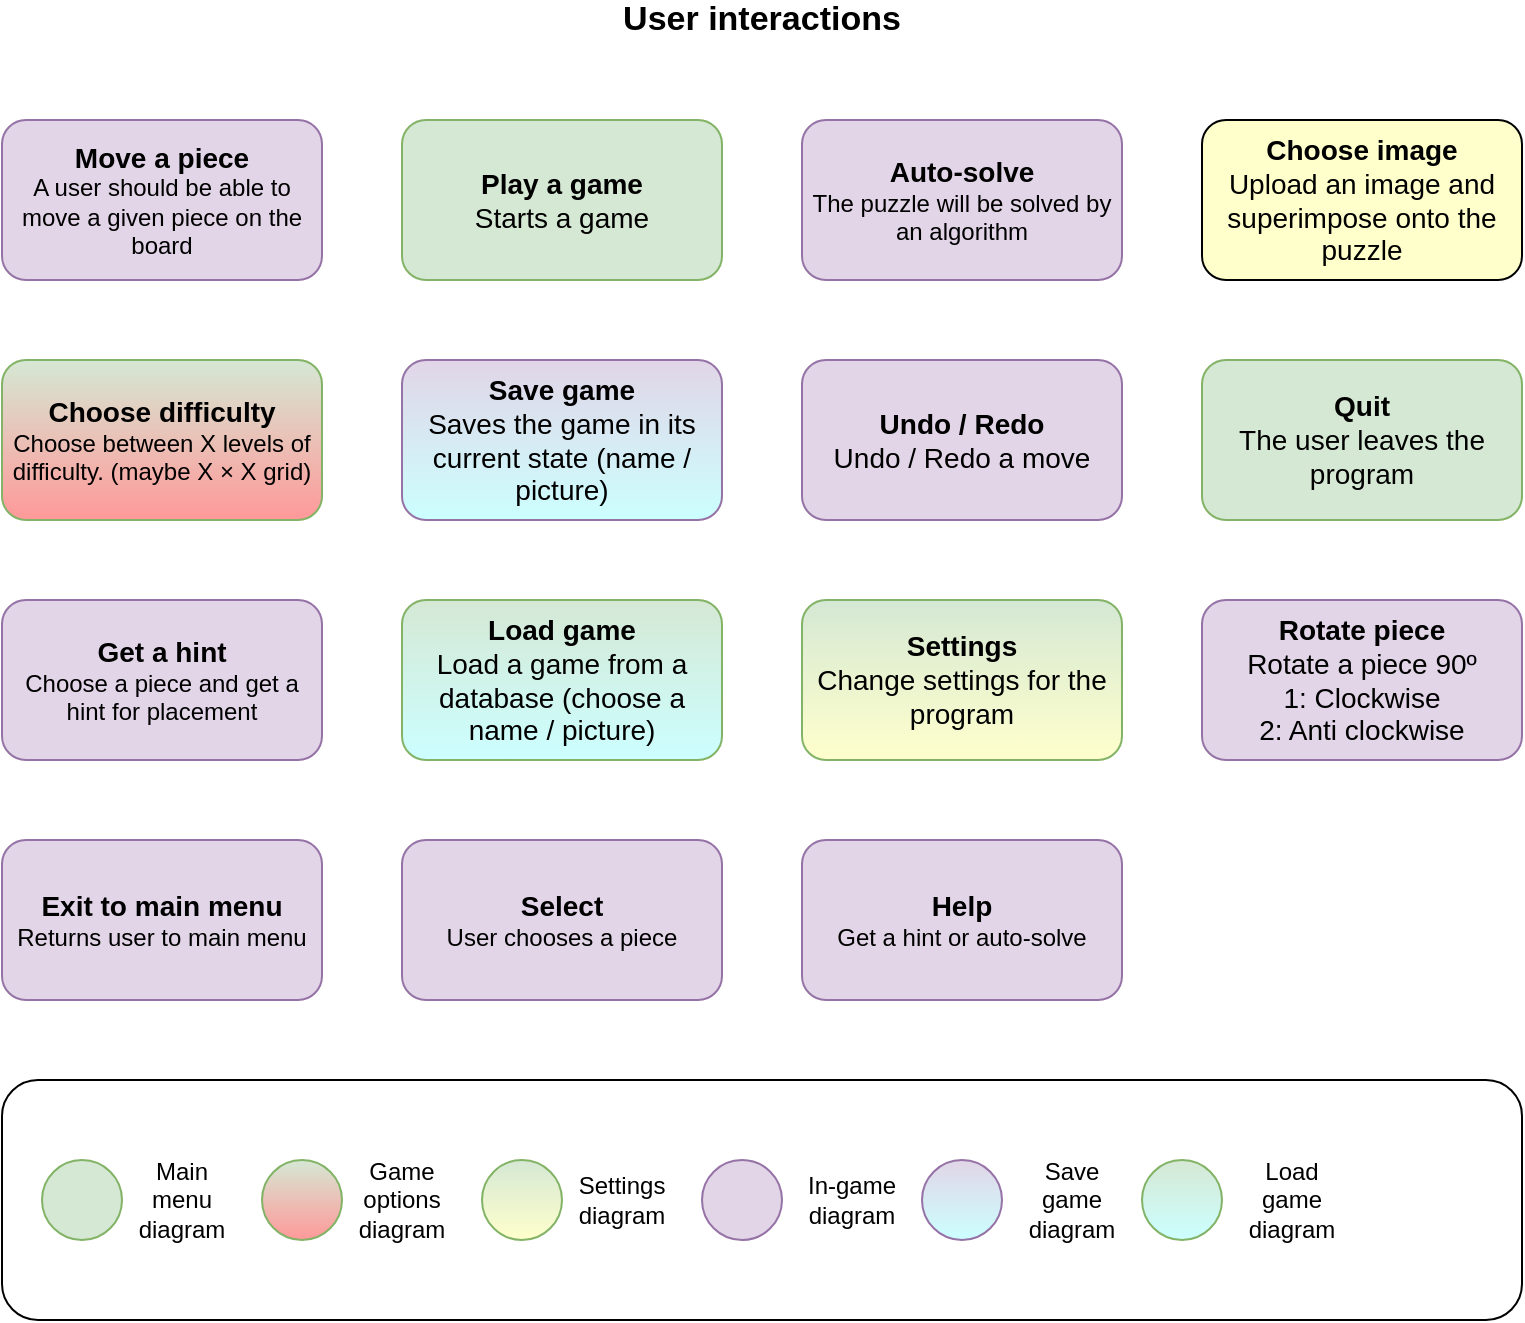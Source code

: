 <mxfile version="14.4.3" type="github">
  <diagram id="o-PoSIHYnbQtjXGlu8P7" name="Page-1">
    <mxGraphModel dx="1186" dy="649" grid="1" gridSize="10" guides="1" tooltips="1" connect="1" arrows="1" fold="1" page="1" pageScale="1" pageWidth="827" pageHeight="1169" math="0" shadow="0">
      <root>
        <mxCell id="0" />
        <mxCell id="1" parent="0" />
        <mxCell id="tbk8aGchaPdW1EQHRRRS-9" value="&lt;b&gt;&lt;font style=&quot;font-size: 14px&quot;&gt;Move a piece&lt;/font&gt;&lt;/b&gt;&lt;br&gt;A user should be able to move a given piece on the board" style="rounded=1;whiteSpace=wrap;html=1;fillColor=#e1d5e7;strokeColor=#9673a6;" parent="1" vertex="1">
          <mxGeometry x="40" y="80" width="160" height="80" as="geometry" />
        </mxCell>
        <mxCell id="tbk8aGchaPdW1EQHRRRS-10" value="&lt;span style=&quot;font-size: 14px&quot;&gt;&lt;b&gt;Choose&amp;nbsp;difficulty&lt;/b&gt;&lt;/span&gt;&lt;br&gt;Choose between X levels of difficulty. (maybe X × X grid)" style="rounded=1;whiteSpace=wrap;html=1;fillColor=#d5e8d4;strokeColor=#82b366;gradientColor=#FF9999;" parent="1" vertex="1">
          <mxGeometry x="40" y="200" width="160" height="80" as="geometry" />
        </mxCell>
        <mxCell id="tbk8aGchaPdW1EQHRRRS-13" value="User interactions" style="text;html=1;strokeColor=none;fillColor=none;align=center;verticalAlign=middle;whiteSpace=wrap;rounded=0;fontStyle=1;fontSize=17;" parent="1" vertex="1">
          <mxGeometry x="330" y="20" width="180" height="20" as="geometry" />
        </mxCell>
        <mxCell id="tbk8aGchaPdW1EQHRRRS-17" value="&lt;span style=&quot;font-size: 14px&quot;&gt;&lt;b&gt;Get a hint&lt;/b&gt;&lt;/span&gt;&lt;br&gt;Choose a piece and get a hint for placement" style="rounded=1;whiteSpace=wrap;html=1;fillColor=#e1d5e7;strokeColor=#9673a6;" parent="1" vertex="1">
          <mxGeometry x="40" y="320" width="160" height="80" as="geometry" />
        </mxCell>
        <mxCell id="tbk8aGchaPdW1EQHRRRS-19" value="&lt;span style=&quot;font-size: 14px&quot;&gt;&lt;b&gt;Auto-solve&lt;/b&gt;&lt;/span&gt;&lt;br&gt;The puzzle will be solved by an algorithm" style="rounded=1;whiteSpace=wrap;html=1;fillColor=#e1d5e7;strokeColor=#9673a6;" parent="1" vertex="1">
          <mxGeometry x="440" y="80" width="160" height="80" as="geometry" />
        </mxCell>
        <mxCell id="tbk8aGchaPdW1EQHRRRS-21" value="&lt;span style=&quot;font-size: 14px&quot;&gt;&lt;b&gt;Play a game&lt;/b&gt;&lt;br&gt;Starts a game&lt;br&gt;&lt;/span&gt;" style="rounded=1;whiteSpace=wrap;html=1;fillColor=#d5e8d4;strokeColor=#82b366;" parent="1" vertex="1">
          <mxGeometry x="240" y="80" width="160" height="80" as="geometry" />
        </mxCell>
        <mxCell id="tbk8aGchaPdW1EQHRRRS-22" value="&lt;span style=&quot;font-size: 14px&quot;&gt;&lt;b&gt;Save game&lt;/b&gt;&lt;br&gt;Saves the game in its current state (name / picture)&lt;br&gt;&lt;/span&gt;" style="rounded=1;whiteSpace=wrap;html=1;fillColor=#e1d5e7;strokeColor=#9673a6;gradientColor=#CCFFFF;" parent="1" vertex="1">
          <mxGeometry x="240" y="200" width="160" height="80" as="geometry" />
        </mxCell>
        <mxCell id="tbk8aGchaPdW1EQHRRRS-23" value="&lt;span style=&quot;font-size: 14px&quot;&gt;&lt;b&gt;Load game&lt;/b&gt;&lt;br&gt;Load a game from a database (choose a name / picture)&lt;br&gt;&lt;/span&gt;" style="rounded=1;whiteSpace=wrap;html=1;fillColor=#d5e8d4;strokeColor=#82b366;gradientColor=#CCFFFF;" parent="1" vertex="1">
          <mxGeometry x="240" y="320" width="160" height="80" as="geometry" />
        </mxCell>
        <mxCell id="tbk8aGchaPdW1EQHRRRS-25" value="&lt;span style=&quot;font-size: 14px&quot;&gt;&lt;b&gt;Choose image&lt;/b&gt;&lt;br&gt;Upload an image and superimpose onto the puzzle&lt;br&gt;&lt;/span&gt;" style="rounded=1;whiteSpace=wrap;html=1;fillColor=#FFFFCC;" parent="1" vertex="1">
          <mxGeometry x="640" y="80" width="160" height="80" as="geometry" />
        </mxCell>
        <mxCell id="tbk8aGchaPdW1EQHRRRS-28" value="&lt;span style=&quot;font-size: 14px&quot;&gt;&lt;b&gt;Undo / Redo&lt;/b&gt;&lt;br&gt;Undo / Redo a move&lt;br&gt;&lt;/span&gt;" style="rounded=1;whiteSpace=wrap;html=1;fillColor=#e1d5e7;strokeColor=#9673a6;" parent="1" vertex="1">
          <mxGeometry x="440" y="200" width="160" height="80" as="geometry" />
        </mxCell>
        <mxCell id="tbk8aGchaPdW1EQHRRRS-30" value="&lt;span style=&quot;font-size: 14px&quot;&gt;&lt;b&gt;Quit&lt;/b&gt;&lt;br&gt;The user leaves the program&lt;br&gt;&lt;/span&gt;" style="rounded=1;whiteSpace=wrap;html=1;fillColor=#d5e8d4;strokeColor=#82b366;" parent="1" vertex="1">
          <mxGeometry x="640" y="200" width="160" height="80" as="geometry" />
        </mxCell>
        <mxCell id="tbk8aGchaPdW1EQHRRRS-33" value="&lt;span style=&quot;font-size: 14px&quot;&gt;&lt;b&gt;Settings&lt;/b&gt;&lt;br&gt;Change settings for the program&lt;br&gt;&lt;/span&gt;" style="rounded=1;whiteSpace=wrap;html=1;fillColor=#d5e8d4;strokeColor=#82b366;gradientColor=#FFFFCC;" parent="1" vertex="1">
          <mxGeometry x="440" y="320" width="160" height="80" as="geometry" />
        </mxCell>
        <mxCell id="tbk8aGchaPdW1EQHRRRS-34" value="&lt;span style=&quot;font-size: 14px&quot;&gt;&lt;b&gt;Rotate piece&lt;/b&gt;&lt;br&gt;Rotate a piece 90º&lt;br&gt;1: Clockwise&lt;br&gt;2: Anti clockwise&lt;br&gt;&lt;/span&gt;" style="rounded=1;whiteSpace=wrap;html=1;fillColor=#e1d5e7;strokeColor=#9673a6;" parent="1" vertex="1">
          <mxGeometry x="640" y="320" width="160" height="80" as="geometry" />
        </mxCell>
        <mxCell id="tgSNxzn0pLUJQDwQrDUK-11" value="" style="group" vertex="1" connectable="0" parent="1">
          <mxGeometry x="40" y="560" width="760" height="120" as="geometry" />
        </mxCell>
        <mxCell id="tgSNxzn0pLUJQDwQrDUK-1" value="" style="rounded=1;whiteSpace=wrap;html=1;" vertex="1" parent="tgSNxzn0pLUJQDwQrDUK-11">
          <mxGeometry width="760" height="120" as="geometry" />
        </mxCell>
        <mxCell id="tgSNxzn0pLUJQDwQrDUK-2" value="" style="ellipse;whiteSpace=wrap;html=1;aspect=fixed;fillColor=#d5e8d4;strokeColor=#82b366;" vertex="1" parent="tgSNxzn0pLUJQDwQrDUK-11">
          <mxGeometry x="20" y="40" width="40" height="40" as="geometry" />
        </mxCell>
        <mxCell id="tgSNxzn0pLUJQDwQrDUK-3" value="Main menu diagram" style="text;html=1;strokeColor=none;fillColor=none;align=center;verticalAlign=middle;whiteSpace=wrap;rounded=0;" vertex="1" parent="tgSNxzn0pLUJQDwQrDUK-11">
          <mxGeometry x="70" y="50" width="40" height="20" as="geometry" />
        </mxCell>
        <mxCell id="tgSNxzn0pLUJQDwQrDUK-4" value="" style="ellipse;whiteSpace=wrap;html=1;aspect=fixed;fillColor=#d5e8d4;strokeColor=#82b366;gradientColor=#FF9999;" vertex="1" parent="tgSNxzn0pLUJQDwQrDUK-11">
          <mxGeometry x="130" y="40" width="40" height="40" as="geometry" />
        </mxCell>
        <mxCell id="tgSNxzn0pLUJQDwQrDUK-5" value="Game options diagram" style="text;html=1;strokeColor=none;fillColor=none;align=center;verticalAlign=middle;whiteSpace=wrap;rounded=0;" vertex="1" parent="tgSNxzn0pLUJQDwQrDUK-11">
          <mxGeometry x="180" y="50" width="40" height="20" as="geometry" />
        </mxCell>
        <mxCell id="tgSNxzn0pLUJQDwQrDUK-6" value="" style="ellipse;whiteSpace=wrap;html=1;aspect=fixed;fillColor=#d5e8d4;strokeColor=#82b366;gradientColor=#FFFFCC;" vertex="1" parent="tgSNxzn0pLUJQDwQrDUK-11">
          <mxGeometry x="240" y="40" width="40" height="40" as="geometry" />
        </mxCell>
        <mxCell id="tgSNxzn0pLUJQDwQrDUK-7" value="Settings diagram" style="text;html=1;strokeColor=none;fillColor=none;align=center;verticalAlign=middle;whiteSpace=wrap;rounded=0;" vertex="1" parent="tgSNxzn0pLUJQDwQrDUK-11">
          <mxGeometry x="290" y="50" width="40" height="20" as="geometry" />
        </mxCell>
        <mxCell id="tgSNxzn0pLUJQDwQrDUK-9" value="" style="ellipse;whiteSpace=wrap;html=1;aspect=fixed;fillColor=#e1d5e7;strokeColor=#9673a6;" vertex="1" parent="tgSNxzn0pLUJQDwQrDUK-11">
          <mxGeometry x="350" y="40" width="40" height="40" as="geometry" />
        </mxCell>
        <mxCell id="tgSNxzn0pLUJQDwQrDUK-10" value="In-game diagram" style="text;html=1;strokeColor=none;fillColor=none;align=center;verticalAlign=middle;whiteSpace=wrap;rounded=0;" vertex="1" parent="tgSNxzn0pLUJQDwQrDUK-11">
          <mxGeometry x="400" y="50" width="50" height="20" as="geometry" />
        </mxCell>
        <mxCell id="tgSNxzn0pLUJQDwQrDUK-13" value="" style="ellipse;whiteSpace=wrap;html=1;aspect=fixed;fillColor=#e1d5e7;strokeColor=#9673a6;gradientColor=#CCFFFF;" vertex="1" parent="tgSNxzn0pLUJQDwQrDUK-11">
          <mxGeometry x="460" y="40" width="40" height="40" as="geometry" />
        </mxCell>
        <mxCell id="tgSNxzn0pLUJQDwQrDUK-14" value="Save game diagram" style="text;html=1;strokeColor=none;fillColor=none;align=center;verticalAlign=middle;whiteSpace=wrap;rounded=0;" vertex="1" parent="tgSNxzn0pLUJQDwQrDUK-11">
          <mxGeometry x="510" y="50" width="50" height="20" as="geometry" />
        </mxCell>
        <mxCell id="tgSNxzn0pLUJQDwQrDUK-15" value="" style="ellipse;whiteSpace=wrap;html=1;aspect=fixed;fillColor=#d5e8d4;strokeColor=#82b366;gradientColor=#CCFFFF;" vertex="1" parent="tgSNxzn0pLUJQDwQrDUK-11">
          <mxGeometry x="570" y="40" width="40" height="40" as="geometry" />
        </mxCell>
        <mxCell id="tgSNxzn0pLUJQDwQrDUK-16" value="Load game diagram" style="text;html=1;strokeColor=none;fillColor=none;align=center;verticalAlign=middle;whiteSpace=wrap;rounded=0;" vertex="1" parent="tgSNxzn0pLUJQDwQrDUK-11">
          <mxGeometry x="620" y="50" width="50" height="20" as="geometry" />
        </mxCell>
        <mxCell id="tgSNxzn0pLUJQDwQrDUK-12" value="&lt;span style=&quot;font-size: 14px&quot;&gt;&lt;b&gt;Exit to main menu&lt;/b&gt;&lt;/span&gt;&lt;br&gt;Returns user to main menu" style="rounded=1;whiteSpace=wrap;html=1;fillColor=#e1d5e7;strokeColor=#9673a6;" vertex="1" parent="1">
          <mxGeometry x="40" y="440" width="160" height="80" as="geometry" />
        </mxCell>
        <mxCell id="9rt1nEuUYQW01Z7rHzFn-1" value="&lt;div&gt;&lt;b&gt;&lt;font style=&quot;font-size: 14px&quot;&gt;Select&lt;/font&gt;&lt;/b&gt;&lt;/div&gt;&lt;div&gt;User chooses a piece&lt;br&gt;&lt;/div&gt;" style="rounded=1;whiteSpace=wrap;html=1;fillColor=#e1d5e7;strokeColor=#9673a6;" vertex="1" parent="1">
          <mxGeometry x="240" y="440" width="160" height="80" as="geometry" />
        </mxCell>
        <mxCell id="tgSNxzn0pLUJQDwQrDUK-17" value="&lt;div&gt;&lt;span style=&quot;font-size: 14px&quot;&gt;&lt;b&gt;Help&lt;/b&gt;&lt;/span&gt;&lt;/div&gt;&lt;div&gt;Get a hint or auto-solve&lt;/div&gt;" style="rounded=1;whiteSpace=wrap;html=1;fillColor=#e1d5e7;strokeColor=#9673a6;" vertex="1" parent="1">
          <mxGeometry x="440" y="440" width="160" height="80" as="geometry" />
        </mxCell>
      </root>
    </mxGraphModel>
  </diagram>
</mxfile>
